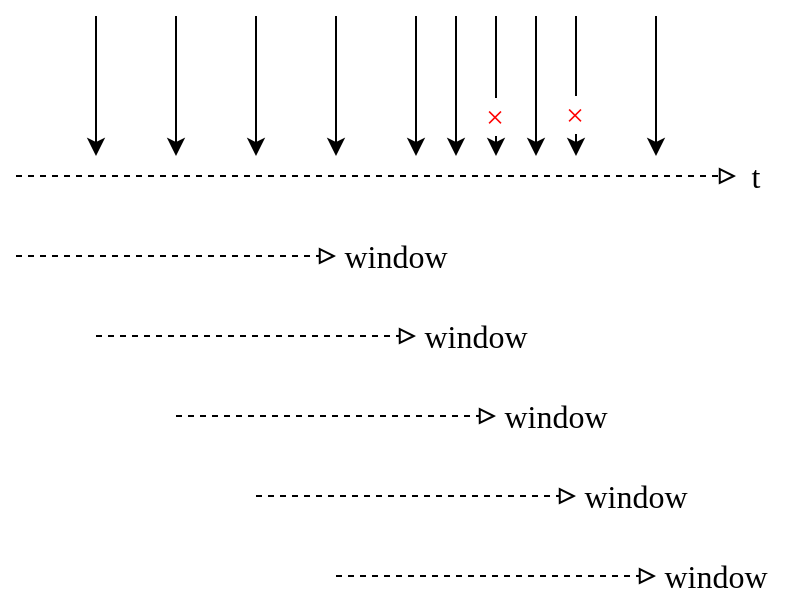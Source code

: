 <mxfile version="13.2.4" type="device"><diagram id="1AYQDmigADv9G2_-s70-" name="第 1 页"><mxGraphModel dx="946" dy="597" grid="1" gridSize="10" guides="1" tooltips="1" connect="1" arrows="1" fold="1" page="1" pageScale="1" pageWidth="827" pageHeight="1169" math="0" shadow="0"><root><mxCell id="0"/><mxCell id="1" parent="0"/><mxCell id="oLxAMAVnIxLp0mHWKOWk-1" value="" style="endArrow=block;html=1;endFill=0;dashed=1;fontFamily=Times New Roman;" edge="1" parent="1"><mxGeometry width="50" height="50" relative="1" as="geometry"><mxPoint x="120" y="200" as="sourcePoint"/><mxPoint x="480" y="200" as="targetPoint"/></mxGeometry></mxCell><mxCell id="oLxAMAVnIxLp0mHWKOWk-8" value="" style="endArrow=classic;html=1;fontFamily=Times New Roman;" edge="1" parent="1"><mxGeometry width="50" height="50" relative="1" as="geometry"><mxPoint x="400" y="120" as="sourcePoint"/><mxPoint x="400" y="190" as="targetPoint"/></mxGeometry></mxCell><mxCell id="oLxAMAVnIxLp0mHWKOWk-44" value="×" style="edgeLabel;html=1;align=center;verticalAlign=middle;resizable=0;points=[];fontSize=16;fontFamily=Times New Roman;fontColor=#FF0000;" vertex="1" connectable="0" parent="oLxAMAVnIxLp0mHWKOWk-8"><mxGeometry x="0.4" relative="1" as="geometry"><mxPoint x="-1" as="offset"/></mxGeometry></mxCell><mxCell id="oLxAMAVnIxLp0mHWKOWk-9" value="" style="endArrow=classic;html=1;fontFamily=Times New Roman;" edge="1" parent="1"><mxGeometry width="50" height="50" relative="1" as="geometry"><mxPoint x="240" y="120" as="sourcePoint"/><mxPoint x="240" y="190" as="targetPoint"/></mxGeometry></mxCell><mxCell id="oLxAMAVnIxLp0mHWKOWk-10" value="" style="endArrow=classic;html=1;fontFamily=Times New Roman;" edge="1" parent="1"><mxGeometry width="50" height="50" relative="1" as="geometry"><mxPoint x="340" y="120" as="sourcePoint"/><mxPoint x="340" y="190" as="targetPoint"/></mxGeometry></mxCell><mxCell id="oLxAMAVnIxLp0mHWKOWk-11" value="" style="endArrow=classic;html=1;fontFamily=Times New Roman;" edge="1" parent="1"><mxGeometry width="50" height="50" relative="1" as="geometry"><mxPoint x="280" y="120" as="sourcePoint"/><mxPoint x="280" y="190" as="targetPoint"/></mxGeometry></mxCell><mxCell id="oLxAMAVnIxLp0mHWKOWk-13" value="" style="endArrow=classic;html=1;fontFamily=Times New Roman;" edge="1" parent="1"><mxGeometry width="50" height="50" relative="1" as="geometry"><mxPoint x="360" y="120" as="sourcePoint"/><mxPoint x="360" y="190" as="targetPoint"/></mxGeometry></mxCell><mxCell id="oLxAMAVnIxLp0mHWKOWk-42" value="×" style="edgeLabel;html=1;align=center;verticalAlign=middle;resizable=0;points=[];fontColor=#FF0000;fontSize=16;fontFamily=Times New Roman;" vertex="1" connectable="0" parent="oLxAMAVnIxLp0mHWKOWk-13"><mxGeometry x="0.343" y="2" relative="1" as="geometry"><mxPoint x="-3" y="3" as="offset"/></mxGeometry></mxCell><mxCell id="oLxAMAVnIxLp0mHWKOWk-34" value="" style="endArrow=classic;html=1;fontFamily=Times New Roman;" edge="1" parent="1"><mxGeometry width="50" height="50" relative="1" as="geometry"><mxPoint x="320" y="120" as="sourcePoint"/><mxPoint x="320" y="190" as="targetPoint"/></mxGeometry></mxCell><mxCell id="oLxAMAVnIxLp0mHWKOWk-35" value="" style="endArrow=classic;html=1;fontFamily=Times New Roman;" edge="1" parent="1"><mxGeometry width="50" height="50" relative="1" as="geometry"><mxPoint x="160" y="120" as="sourcePoint"/><mxPoint x="160" y="190" as="targetPoint"/></mxGeometry></mxCell><mxCell id="oLxAMAVnIxLp0mHWKOWk-36" value="" style="endArrow=classic;html=1;fontFamily=Times New Roman;" edge="1" parent="1"><mxGeometry width="50" height="50" relative="1" as="geometry"><mxPoint x="200" y="120" as="sourcePoint"/><mxPoint x="200" y="190" as="targetPoint"/></mxGeometry></mxCell><mxCell id="oLxAMAVnIxLp0mHWKOWk-38" value="" style="endArrow=block;html=1;endFill=0;dashed=1;fontFamily=Times New Roman;" edge="1" parent="1"><mxGeometry width="50" height="50" relative="1" as="geometry"><mxPoint x="120" y="240" as="sourcePoint"/><mxPoint x="280" y="240" as="targetPoint"/></mxGeometry></mxCell><mxCell id="oLxAMAVnIxLp0mHWKOWk-39" value="" style="endArrow=block;html=1;endFill=0;dashed=1;fontFamily=Times New Roman;" edge="1" parent="1"><mxGeometry width="50" height="50" relative="1" as="geometry"><mxPoint x="160" y="280" as="sourcePoint"/><mxPoint x="320" y="280" as="targetPoint"/></mxGeometry></mxCell><mxCell id="oLxAMAVnIxLp0mHWKOWk-40" value="" style="endArrow=block;html=1;endFill=0;dashed=1;fontFamily=Times New Roman;" edge="1" parent="1"><mxGeometry width="50" height="50" relative="1" as="geometry"><mxPoint x="200" y="320" as="sourcePoint"/><mxPoint x="360" y="320" as="targetPoint"/></mxGeometry></mxCell><mxCell id="oLxAMAVnIxLp0mHWKOWk-41" value="" style="endArrow=block;html=1;endFill=0;dashed=1;fontFamily=Times New Roman;" edge="1" parent="1"><mxGeometry width="50" height="50" relative="1" as="geometry"><mxPoint x="240" y="360" as="sourcePoint"/><mxPoint x="400" y="360" as="targetPoint"/></mxGeometry></mxCell><mxCell id="oLxAMAVnIxLp0mHWKOWk-43" value="" style="endArrow=classic;html=1;fontFamily=Times New Roman;" edge="1" parent="1"><mxGeometry width="50" height="50" relative="1" as="geometry"><mxPoint x="380" y="120" as="sourcePoint"/><mxPoint x="380" y="190" as="targetPoint"/></mxGeometry></mxCell><mxCell id="oLxAMAVnIxLp0mHWKOWk-45" value="" style="endArrow=classic;html=1;fontFamily=Times New Roman;" edge="1" parent="1"><mxGeometry width="50" height="50" relative="1" as="geometry"><mxPoint x="440" y="120" as="sourcePoint"/><mxPoint x="440" y="190" as="targetPoint"/></mxGeometry></mxCell><mxCell id="oLxAMAVnIxLp0mHWKOWk-46" value="" style="endArrow=block;html=1;endFill=0;dashed=1;fontFamily=Times New Roman;" edge="1" parent="1"><mxGeometry width="50" height="50" relative="1" as="geometry"><mxPoint x="280" y="400" as="sourcePoint"/><mxPoint x="440" y="400" as="targetPoint"/></mxGeometry></mxCell><mxCell id="oLxAMAVnIxLp0mHWKOWk-47" value="t" style="text;html=1;strokeColor=none;fillColor=none;align=center;verticalAlign=middle;whiteSpace=wrap;rounded=0;fontFamily=Times New Roman;fontSize=16;fontColor=#000000;" vertex="1" parent="1"><mxGeometry x="470" y="190" width="40" height="20" as="geometry"/></mxCell><mxCell id="oLxAMAVnIxLp0mHWKOWk-49" value="window" style="text;html=1;strokeColor=none;fillColor=none;align=center;verticalAlign=middle;whiteSpace=wrap;rounded=0;fontFamily=Times New Roman;fontSize=16;fontColor=#000000;" vertex="1" parent="1"><mxGeometry x="290" y="230" width="40" height="20" as="geometry"/></mxCell><mxCell id="oLxAMAVnIxLp0mHWKOWk-50" value="window" style="text;html=1;strokeColor=none;fillColor=none;align=center;verticalAlign=middle;whiteSpace=wrap;rounded=0;fontFamily=Times New Roman;fontSize=16;fontColor=#000000;" vertex="1" parent="1"><mxGeometry x="330" y="270" width="40" height="20" as="geometry"/></mxCell><mxCell id="oLxAMAVnIxLp0mHWKOWk-51" value="window" style="text;html=1;strokeColor=none;fillColor=none;align=center;verticalAlign=middle;whiteSpace=wrap;rounded=0;fontFamily=Times New Roman;fontSize=16;fontColor=#000000;" vertex="1" parent="1"><mxGeometry x="370" y="310" width="40" height="20" as="geometry"/></mxCell><mxCell id="oLxAMAVnIxLp0mHWKOWk-52" value="window" style="text;html=1;strokeColor=none;fillColor=none;align=center;verticalAlign=middle;whiteSpace=wrap;rounded=0;fontFamily=Times New Roman;fontSize=16;fontColor=#000000;" vertex="1" parent="1"><mxGeometry x="410" y="350" width="40" height="20" as="geometry"/></mxCell><mxCell id="oLxAMAVnIxLp0mHWKOWk-53" value="window" style="text;html=1;strokeColor=none;fillColor=none;align=center;verticalAlign=middle;whiteSpace=wrap;rounded=0;fontFamily=Times New Roman;fontSize=16;fontColor=#000000;" vertex="1" parent="1"><mxGeometry x="450" y="390" width="40" height="20" as="geometry"/></mxCell></root></mxGraphModel></diagram></mxfile>